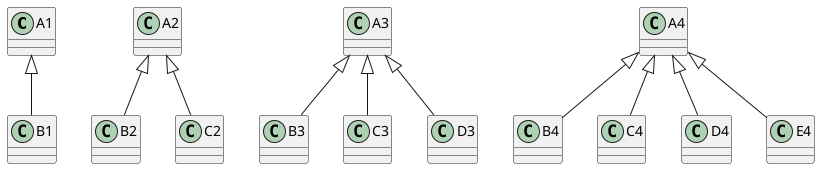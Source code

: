' 3.39.1. GroupInheritance 1(no grouping)
@startuml
skinparam groupInheritance 1
	A1 <|-- B1
	A2 <|-- B2
	A2 <|-- C2
	A3 <|-- B3
	A3 <|-- C3
	A3 <|-- D3
	A4 <|-- B4
	A4 <|-- C4
	A4 <|-- D4
	A4 <|-- E4
@enduml

' 3.39.2 GroupInheritance 2 (grouping from 2)
@startuml
	skinparam groupInheritance 2
	A1 <|-- B1
	A2 <|-- B2
	A2 <|-- C2
	A3 <|-- B3
	A3 <|-- C3
	A3 <|-- D3
	A4 <|-- B4
	A4 <|-- C4
	A4 <|-- D4
	A4 <|-- E4
@enduml

' 3.39.3 GroupInheritance 3 (grouping only from 3)
@startuml
skinparam groupInheritance 3
A1 <|-- B1
A2 <|-- B2
A2 <|-- C2
A3 <|-- B3
A3 <|-- C3
A3 <|-- D3
A4 <|-- B4
A4 <|-- C4
A4 <|-- D4
A4 <|-- E4
@enduml

' 3.39.4 GroupInheritance 4 (grouping only from 4)
@startuml
skinparam groupInheritance 4
	A1 <|-- B1
	A2 <|-- B2
	A2 <|-- C2
	A3 <|-- B3
	A3 <|-- C3
	A3 <|-- D3
	A4 <|-- B4
	A4 <|-- C4
	A4 <|-- D4
	A4 <|-- E4
@enduml
